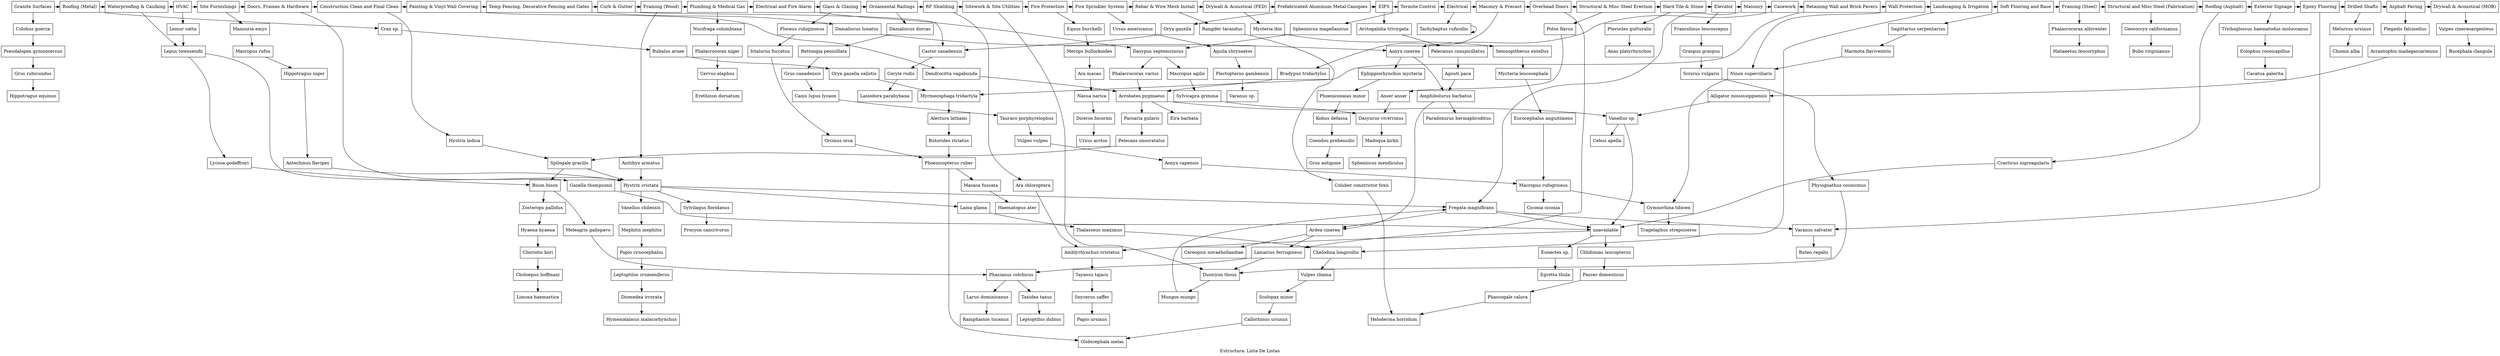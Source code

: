 digraph G {
label="Estructura: Lista De Listas";
node [shape=box];
"Granite Surfaces"[label="Granite Surfaces"];
"Colobus guerza"[label="Colobus guerza"];
"Pseudalopex gymnocercus"[label="Pseudalopex gymnocercus"];
"Grus rubicundus"[label="Grus rubicundus"];
"Hippotragus equinus"[label="Hippotragus equinus"];
"Roofing (Metal)"[label="Roofing (Metal)"];
"Crax sp."[label="Crax sp."];
"Bubalus arnee"[label="Bubalus arnee"];
"Oryx gazella callotis"[label="Oryx gazella callotis"];
"Myrmecophaga tridactyla"[label="Myrmecophaga tridactyla"];
"Alectura lathami"[label="Alectura lathami"];
"Butorides striatus"[label="Butorides striatus"];
"Phoenicopterus ruber"[label="Phoenicopterus ruber"];
"Globicephala melas"[label="Globicephala melas"];
"Waterproofing & Caulking"[label="Waterproofing & Caulking"];
"Lepus townsendii"[label="Lepus townsendii"];
"Lycosa godeffroyi"[label="Lycosa godeffroyi"];
"Bison bison"[label="Bison bison"];
"Meleagris gallopavo"[label="Meleagris gallopavo"];
"Phasianus colchicus"[label="Phasianus colchicus"];
"Larus dominicanus"[label="Larus dominicanus"];
"Ramphastos tucanus"[label="Ramphastos tucanus"];
"HVAC"[label="HVAC"];
"Lemur catta"[label="Lemur catta"];
"Lepus townsendii"[label="Lepus townsendii"];
"Gazella thompsonii"[label="Gazella thompsonii"];
"unavailable"[label="unavailable"];
"Chlidonias leucopterus"[label="Chlidonias leucopterus"];
"Passer domesticus"[label="Passer domesticus"];
"Phascogale calura"[label="Phascogale calura"];
"Heloderma horridum"[label="Heloderma horridum"];
"Site Furnishings"[label="Site Furnishings"];
"Manouria emys"[label="Manouria emys"];
"Macropus rufus"[label="Macropus rufus"];
"Hippotragus niger"[label="Hippotragus niger"];
"Antechinus flavipes"[label="Antechinus flavipes"];
"Hystrix cristata"[label="Hystrix cristata"];
"Fregata magnificans"[label="Fregata magnificans"];
"Varanus salvator"[label="Varanus salvator"];
"Buteo regalis"[label="Buteo regalis"];
"Doors, Frames & Hardware"[label="Doors, Frames & Hardware"];
"Hystrix cristata"[label="Hystrix cristata"];
"Vanellus chilensis"[label="Vanellus chilensis"];
"Mephitis mephitis"[label="Mephitis mephitis"];
"Papio cynocephalus"[label="Papio cynocephalus"];
"Leptoptilos crumeniferus"[label="Leptoptilos crumeniferus"];
"Diomedea irrorata"[label="Diomedea irrorata"];
"Hymenolaimus malacorhynchus"[label="Hymenolaimus malacorhynchus"];
"Construction Clean and Final Clean"[label="Construction Clean and Final Clean"];
"Hystrix indica"[label="Hystrix indica"];
"Spilogale gracilis"[label="Spilogale gracilis"];
"Bison bison"[label="Bison bison"];
"Zosterops pallidus"[label="Zosterops pallidus"];
"Hyaena hyaena"[label="Hyaena hyaena"];
"Choriotis kori"[label="Choriotis kori"];
"Choloepus hoffmani"[label="Choloepus hoffmani"];
"Limosa haemastica"[label="Limosa haemastica"];
"Painting & Vinyl Wall Covering"[label="Painting & Vinyl Wall Covering"];
"Dendrocitta vagabunda"[label="Dendrocitta vagabunda"];
"Acrobates pygmaeus"[label="Acrobates pygmaeus"];
"Eira barbata"[label="Eira barbata"];
"Temp Fencing, Decorative Fencing and Gates"[label="Temp Fencing, Decorative Fencing and Gates"];
"Damaliscus lunatus"[label="Damaliscus lunatus"];
"Aonyx cinerea"[label="Aonyx cinerea"];
"Ephippiorhynchus mycteria"[label="Ephippiorhynchus mycteria"];
"Phoeniconaias minor"[label="Phoeniconaias minor"];
"Kobus defassa"[label="Kobus defassa"];
"Coendou prehensilis"[label="Coendou prehensilis"];
"Grus antigone"[label="Grus antigone"];
"Curb & Gutter"[label="Curb & Gutter"];
"Castor canadensis"[label="Castor canadensis"];
"Framing (Wood)"[label="Framing (Wood)"];
"Anitibyx armatus"[label="Anitibyx armatus"];
"Hystrix cristata"[label="Hystrix cristata"];
"Lama glama"[label="Lama glama"];
"Thalasseus maximus"[label="Thalasseus maximus"];
"Chelodina longicollis"[label="Chelodina longicollis"];
"Vulpes chama"[label="Vulpes chama"];
"Scolopax minor"[label="Scolopax minor"];
"Callorhinus ursinus"[label="Callorhinus ursinus"];
"Globicephala melas"[label="Globicephala melas"];
"Plumbing & Medical Gas"[label="Plumbing & Medical Gas"];
"Nucifraga columbiana"[label="Nucifraga columbiana"];
"Phalacrocorax niger"[label="Phalacrocorax niger"];
"Cervus elaphus"[label="Cervus elaphus"];
"Erethizon dorsatum"[label="Erethizon dorsatum"];
"Electrical and Fire Alarm"[label="Electrical and Fire Alarm"];
"Dasypus septemcincus"[label="Dasypus septemcincus"];
"Macropus agilis"[label="Macropus agilis"];
"Sylvicapra grimma"[label="Sylvicapra grimma"];
"Dasyurus viverrinus"[label="Dasyurus viverrinus"];
"Madoqua kirkii"[label="Madoqua kirkii"];
"Spheniscus mendiculus"[label="Spheniscus mendiculus"];
"Glass & Glazing"[label="Glass & Glazing"];
"Ploceus rubiginosus"[label="Ploceus rubiginosus"];
"Ictalurus furcatus"[label="Ictalurus furcatus"];
"Orcinus orca"[label="Orcinus orca"];
"Phoenicopterus ruber"[label="Phoenicopterus ruber"];
"Macaca fuscata"[label="Macaca fuscata"];
"Haematopus ater"[label="Haematopus ater"];
"Ornamental Railings"[label="Ornamental Railings"];
"Damaliscus dorcas"[label="Damaliscus dorcas"];
"Bettongia penicillata"[label="Bettongia penicillata"];
"Grus canadensis"[label="Grus canadensis"];
"Canis lupus lycaon"[label="Canis lupus lycaon"];
"Tauraco porphyrelophus"[label="Tauraco porphyrelophus"];
"Vulpes vulpes"[label="Vulpes vulpes"];
"Aonyx capensis"[label="Aonyx capensis"];
"Macropus rufogriseus"[label="Macropus rufogriseus"];
"Ciconia ciconia"[label="Ciconia ciconia"];
"RF Shielding"[label="RF Shielding"];
"Ara chloroptera"[label="Ara chloroptera"];
"Amblyrhynchus cristatus"[label="Amblyrhynchus cristatus"];
"Sitework & Site Utilities"[label="Sitework & Site Utilities"];
"Dusicyon thous"[label="Dusicyon thous"];
"Mungos mungo"[label="Mungos mungo"];
"Fregata magnificans"[label="Fregata magnificans"];
"unavailable"[label="unavailable"];
"Amblyrhynchus cristatus"[label="Amblyrhynchus cristatus"];
"Tayassu tajacu"[label="Tayassu tajacu"];
"Snycerus caffer"[label="Snycerus caffer"];
"Papio ursinus"[label="Papio ursinus"];
"Fire Protection"[label="Fire Protection"];
"Equus burchelli"[label="Equus burchelli"];
"Merops bullockoides"[label="Merops bullockoides"];
"Ara macao"[label="Ara macao"];
"Nasua narica"[label="Nasua narica"];
"Diceros bicornis"[label="Diceros bicornis"];
"Ursus arctos"[label="Ursus arctos"];
"Fire Sprinkler System"[label="Fire Sprinkler System"];
"Ursus americanus"[label="Ursus americanus"];
"Aquila chrysaetos"[label="Aquila chrysaetos"];
"Plectopterus gambensis"[label="Plectopterus gambensis"];
"Varanus sp."[label="Varanus sp."];
"Rebar & Wire Mesh Install"[label="Rebar & Wire Mesh Install"];
"Rangifer tarandus"[label="Rangifer tarandus"];
"Coluber constrictor foxii"[label="Coluber constrictor foxii"];
"Heloderma horridum"[label="Heloderma horridum"];
"Drywall & Acoustical (FED)"[label="Drywall & Acoustical (FED)"];
"Mycteria ibis"[label="Mycteria ibis"];
"Semnopithecus entellus"[label="Semnopithecus entellus"];
"Mycteria leucocephala"[label="Mycteria leucocephala"];
"Eurocephalus anguitimens"[label="Eurocephalus anguitimens"];
"Macropus rufogriseus"[label="Macropus rufogriseus"];
"Gymnorhina tibicen"[label="Gymnorhina tibicen"];
"Tragelaphus strepsiceros"[label="Tragelaphus strepsiceros"];
"Prefabricated Aluminum Metal Canopies"[label="Prefabricated Aluminum Metal Canopies"];
"Oryx gazella"[label="Oryx gazella"];
"Castor canadensis"[label="Castor canadensis"];
"Ceryle rudis"[label="Ceryle rudis"];
"Lasiodora parahybana"[label="Lasiodora parahybana"];
"EIFS"[label="EIFS"];
"Arctogalidia trivirgata"[label="Arctogalidia trivirgata"];
"Pelecanus conspicillatus"[label="Pelecanus conspicillatus"];
"Agouti paca"[label="Agouti paca"];
"Amphibolurus barbatus"[label="Amphibolurus barbatus"];
"Paradoxurus hermaphroditus"[label="Paradoxurus hermaphroditus"];
"Termite Control"[label="Termite Control"];
"Spheniscus magellanicus"[label="Spheniscus magellanicus"];
"Dasypus septemcincus"[label="Dasypus septemcincus"];
"Phalacrocorax varius"[label="Phalacrocorax varius"];
"Acrobates pygmaeus"[label="Acrobates pygmaeus"];
"Paroaria gularis"[label="Paroaria gularis"];
"Pelecans onocratalus"[label="Pelecans onocratalus"];
"Spilogale gracilis"[label="Spilogale gracilis"];
"Hystrix cristata"[label="Hystrix cristata"];
"Sylvilagus floridanus"[label="Sylvilagus floridanus"];
"Procyon cancrivorus"[label="Procyon cancrivorus"];
"Electrical"[label="Electrical"];
"Tachybaptus ruficollis"[label="Tachybaptus ruficollis"];
"Tachybaptus ruficollis"[label="Tachybaptus ruficollis"];
"Masonry & Precast"[label="Masonry & Precast"];
"Bradypus tridactylus"[label="Bradypus tridactylus"];
"Acrobates pygmaeus"[label="Acrobates pygmaeus"];
"Vanellus sp."[label="Vanellus sp."];
"unavailable"[label="unavailable"];
"Eunectes sp."[label="Eunectes sp."];
"Egretta thula"[label="Egretta thula"];
"Overhead Doors"[label="Overhead Doors"];
"Laniarius ferrugineus"[label="Laniarius ferrugineus"];
"Phasianus colchicus"[label="Phasianus colchicus"];
"Taxidea taxus"[label="Taxidea taxus"];
"Leptoptilus dubius"[label="Leptoptilus dubius"];
"Structural & Misc Steel Erection"[label="Structural & Misc Steel Erection"];
"Potos flavus"[label="Potos flavus"];
"Anser anser"[label="Anser anser"];
"Dasyurus viverrinus"[label="Dasyurus viverrinus"];
"Hard Tile & Stone"[label="Hard Tile & Stone"];
"Pterocles gutturalis"[label="Pterocles gutturalis"];
"Anas platyrhynchos"[label="Anas platyrhynchos"];
"Elevator"[label="Elevator"];
"Francolinus leucoscepus"[label="Francolinus leucoscepus"];
"Graspus graspus"[label="Graspus graspus"];
"Sciurus vulgaris"[label="Sciurus vulgaris"];
"Physignathus cocincinus"[label="Physignathus cocincinus"];
"Dusicyon thous"[label="Dusicyon thous"];
"Masonry"[label="Masonry"];
"Fregata magnificans"[label="Fregata magnificans"];
"Ardea cinerea"[label="Ardea cinerea"];
"Cereopsis novaehollandiae"[label="Cereopsis novaehollandiae"];
"Casework"[label="Casework"];
"Aonyx cinerea"[label="Aonyx cinerea"];
"Amphibolurus barbatus"[label="Amphibolurus barbatus"];
"Ardea cinerea"[label="Ardea cinerea"];
"Laniarius ferrugineus"[label="Laniarius ferrugineus"];
"Dusicyon thous"[label="Dusicyon thous"];
"Retaining Wall and Brick Pavers"[label="Retaining Wall and Brick Pavers"];
"Myrmecophaga tridactyla"[label="Myrmecophaga tridactyla"];
"Wall Protection"[label="Wall Protection"];
"Ninox superciliaris"[label="Ninox superciliaris"];
"Gymnorhina tibicen"[label="Gymnorhina tibicen"];
"Landscaping & Irrigation"[label="Landscaping & Irrigation"];
"Chelodina longicollis"[label="Chelodina longicollis"];
"Soft Flooring and Base"[label="Soft Flooring and Base"];
"Sagittarius serpentarius"[label="Sagittarius serpentarius"];
"Marmota flaviventris"[label="Marmota flaviventris"];
"Ninox superciliaris"[label="Ninox superciliaris"];
"Framing (Steel)"[label="Framing (Steel)"];
"Phalacrocorax albiventer"[label="Phalacrocorax albiventer"];
"Haliaeetus leucoryphus"[label="Haliaeetus leucoryphus"];
"Structural and Misc Steel (Fabrication)"[label="Structural and Misc Steel (Fabrication)"];
"Geococcyx californianus"[label="Geococcyx californianus"];
"Bubo virginianus"[label="Bubo virginianus"];
"Roofing (Asphalt)"[label="Roofing (Asphalt)"];
"Cracticus nigroagularis"[label="Cracticus nigroagularis"];
"unavailable"[label="unavailable"];
"Exterior Signage"[label="Exterior Signage"];
"Trichoglossus haematodus moluccanus"[label="Trichoglossus haematodus moluccanus"];
"Eolophus roseicapillus"[label="Eolophus roseicapillus"];
"Cacatua galerita"[label="Cacatua galerita"];
"Epoxy Flooring"[label="Epoxy Flooring"];
"Varanus salvator"[label="Varanus salvator"];
"Drilled Shafts"[label="Drilled Shafts"];
"Melursus ursinus"[label="Melursus ursinus"];
"Chionis alba"[label="Chionis alba"];
"Asphalt Paving"[label="Asphalt Paving"];
"Plegadis falcinellus"[label="Plegadis falcinellus"];
"Acrantophis madagascariensis"[label="Acrantophis madagascariensis"];
"Alligator mississippiensis"[label="Alligator mississippiensis"];
"Vanellus sp."[label="Vanellus sp."];
"Cebus apella"[label="Cebus apella"];
"Drywall & Acoustical (MOB)"[label="Drywall & Acoustical (MOB)"];
"Vulpes cinereoargenteus"[label="Vulpes cinereoargenteus"];
"Bucephala clangula"[label="Bucephala clangula"];
{rank=same;
"Granite Surfaces"->"Roofing (Metal)"->"Waterproofing & Caulking"->"HVAC"->"Site Furnishings"->"Doors, Frames & Hardware"->"Construction Clean and Final Clean"->"Painting & Vinyl Wall Covering"->"Temp Fencing, Decorative Fencing and Gates"->"Curb & Gutter"->"Framing (Wood)"->"Plumbing & Medical Gas"->"Electrical and Fire Alarm"->"Glass & Glazing"->"Ornamental Railings"->"RF Shielding"->"Sitework & Site Utilities"->"Fire Protection"->"Fire Sprinkler System"->"Rebar & Wire Mesh Install"->"Drywall & Acoustical (FED)"->"Prefabricated Aluminum Metal Canopies"->"EIFS"->"Termite Control"->"Electrical"->"Masonry & Precast"->"Overhead Doors"->"Structural & Misc Steel Erection"->"Hard Tile & Stone"->"Elevator"->"Masonry"->"Casework"->"Retaining Wall and Brick Pavers"->"Wall Protection"->"Landscaping & Irrigation"->"Soft Flooring and Base"->"Framing (Steel)"->"Structural and Misc Steel (Fabrication)"->"Roofing (Asphalt)"->"Exterior Signage"->"Epoxy Flooring"->"Drilled Shafts"->"Asphalt Paving"->"Drywall & Acoustical (MOB)"}
{rank=none;
"Granite Surfaces"->"Colobus guerza"->"Pseudalopex gymnocercus"->"Grus rubicundus"->"Hippotragus equinus"}
{rank=none;
"Roofing (Metal)"->"Crax sp."->"Bubalus arnee"->"Oryx gazella callotis"->"Myrmecophaga tridactyla"->"Alectura lathami"->"Butorides striatus"->"Phoenicopterus ruber"->"Globicephala melas"}
{rank=none;
"Waterproofing & Caulking"->"Lepus townsendii"->"Lycosa godeffroyi"->"Bison bison"->"Meleagris gallopavo"->"Phasianus colchicus"->"Larus dominicanus"->"Ramphastos tucanus"}
{rank=none;
"HVAC"->"Lemur catta"->"Lepus townsendii"->"Gazella thompsonii"->"unavailable"->"Chlidonias leucopterus"->"Passer domesticus"->"Phascogale calura"->"Heloderma horridum"}
{rank=none;
"Site Furnishings"->"Manouria emys"->"Macropus rufus"->"Hippotragus niger"->"Antechinus flavipes"->"Hystrix cristata"->"Fregata magnificans"->"Varanus salvator"->"Buteo regalis"}
{rank=none;
"Doors, Frames & Hardware"->"Hystrix cristata"->"Vanellus chilensis"->"Mephitis mephitis"->"Papio cynocephalus"->"Leptoptilos crumeniferus"->"Diomedea irrorata"->"Hymenolaimus malacorhynchus"}
{rank=none;
"Construction Clean and Final Clean"->"Hystrix indica"->"Spilogale gracilis"->"Bison bison"->"Zosterops pallidus"->"Hyaena hyaena"->"Choriotis kori"->"Choloepus hoffmani"->"Limosa haemastica"}
{rank=none;
"Painting & Vinyl Wall Covering"->"Dendrocitta vagabunda"->"Acrobates pygmaeus"->"Eira barbata"}
{rank=none;
"Temp Fencing, Decorative Fencing and Gates"->"Damaliscus lunatus"->"Aonyx cinerea"->"Ephippiorhynchus mycteria"->"Phoeniconaias minor"->"Kobus defassa"->"Coendou prehensilis"->"Grus antigone"}
{rank=none;
"Curb & Gutter"->"Castor canadensis"}
{rank=none;
"Framing (Wood)"->"Anitibyx armatus"->"Hystrix cristata"->"Lama glama"->"Thalasseus maximus"->"Chelodina longicollis"->"Vulpes chama"->"Scolopax minor"->"Callorhinus ursinus"->"Globicephala melas"}
{rank=none;
"Plumbing & Medical Gas"->"Nucifraga columbiana"->"Phalacrocorax niger"->"Cervus elaphus"->"Erethizon dorsatum"}
{rank=none;
"Electrical and Fire Alarm"->"Dasypus septemcincus"->"Macropus agilis"->"Sylvicapra grimma"->"Dasyurus viverrinus"->"Madoqua kirkii"->"Spheniscus mendiculus"}
{rank=none;
"Glass & Glazing"->"Ploceus rubiginosus"->"Ictalurus furcatus"->"Orcinus orca"->"Phoenicopterus ruber"->"Macaca fuscata"->"Haematopus ater"}
{rank=none;
"Ornamental Railings"->"Damaliscus dorcas"->"Bettongia penicillata"->"Grus canadensis"->"Canis lupus lycaon"->"Tauraco porphyrelophus"->"Vulpes vulpes"->"Aonyx capensis"->"Macropus rufogriseus"->"Ciconia ciconia"}
{rank=none;
"RF Shielding"->"Ara chloroptera"->"Amblyrhynchus cristatus"}
{rank=none;
"Sitework & Site Utilities"->"Dusicyon thous"->"Mungos mungo"->"Fregata magnificans"->"unavailable"->"Amblyrhynchus cristatus"->"Tayassu tajacu"->"Snycerus caffer"->"Papio ursinus"}
{rank=none;
"Fire Protection"->"Equus burchelli"->"Merops bullockoides"->"Ara macao"->"Nasua narica"->"Diceros bicornis"->"Ursus arctos"}
{rank=none;
"Fire Sprinkler System"->"Ursus americanus"->"Aquila chrysaetos"->"Plectopterus gambensis"->"Varanus sp."}
{rank=none;
"Rebar & Wire Mesh Install"->"Rangifer tarandus"->"Coluber constrictor foxii"->"Heloderma horridum"}
{rank=none;
"Drywall & Acoustical (FED)"->"Mycteria ibis"->"Semnopithecus entellus"->"Mycteria leucocephala"->"Eurocephalus anguitimens"->"Macropus rufogriseus"->"Gymnorhina tibicen"->"Tragelaphus strepsiceros"}
{rank=none;
"Prefabricated Aluminum Metal Canopies"->"Oryx gazella"->"Castor canadensis"->"Ceryle rudis"->"Lasiodora parahybana"}
{rank=none;
"EIFS"->"Arctogalidia trivirgata"->"Pelecanus conspicillatus"->"Agouti paca"->"Amphibolurus barbatus"->"Paradoxurus hermaphroditus"}
{rank=none;
"Termite Control"->"Spheniscus magellanicus"->"Dasypus septemcincus"->"Phalacrocorax varius"->"Acrobates pygmaeus"->"Paroaria gularis"->"Pelecans onocratalus"->"Spilogale gracilis"->"Hystrix cristata"->"Sylvilagus floridanus"->"Procyon cancrivorus"}
{rank=none;
"Electrical"->"Tachybaptus ruficollis"->"Tachybaptus ruficollis"}
{rank=none;
"Masonry & Precast"->"Bradypus tridactylus"->"Acrobates pygmaeus"->"Vanellus sp."->"unavailable"->"Eunectes sp."->"Egretta thula"}
{rank=none;
"Overhead Doors"->"Laniarius ferrugineus"->"Phasianus colchicus"->"Taxidea taxus"->"Leptoptilus dubius"}
{rank=none;
"Structural & Misc Steel Erection"->"Potos flavus"->"Anser anser"->"Dasyurus viverrinus"}
{rank=none;
"Hard Tile & Stone"->"Pterocles gutturalis"->"Anas platyrhynchos"}
{rank=none;
"Elevator"->"Francolinus leucoscepus"->"Graspus graspus"->"Sciurus vulgaris"->"Physignathus cocincinus"->"Dusicyon thous"}
{rank=none;
"Masonry"->"Fregata magnificans"->"Ardea cinerea"->"Cereopsis novaehollandiae"}
{rank=none;
"Casework"->"Aonyx cinerea"->"Amphibolurus barbatus"->"Ardea cinerea"->"Laniarius ferrugineus"->"Dusicyon thous"}
{rank=none;
"Retaining Wall and Brick Pavers"->"Myrmecophaga tridactyla"}
{rank=none;
"Wall Protection"->"Ninox superciliaris"->"Gymnorhina tibicen"}
{rank=none;
"Landscaping & Irrigation"->"Chelodina longicollis"}
{rank=none;
"Soft Flooring and Base"->"Sagittarius serpentarius"->"Marmota flaviventris"->"Ninox superciliaris"}
{rank=none;
"Framing (Steel)"->"Phalacrocorax albiventer"->"Haliaeetus leucoryphus"}
{rank=none;
"Structural and Misc Steel (Fabrication)"->"Geococcyx californianus"->"Bubo virginianus"}
{rank=none;
"Roofing (Asphalt)"->"Cracticus nigroagularis"->"unavailable"}
{rank=none;
"Exterior Signage"->"Trichoglossus haematodus moluccanus"->"Eolophus roseicapillus"->"Cacatua galerita"}
{rank=none;
"Epoxy Flooring"->"Varanus salvator"}
{rank=none;
"Drilled Shafts"->"Melursus ursinus"->"Chionis alba"}
{rank=none;
"Asphalt Paving"->"Plegadis falcinellus"->"Acrantophis madagascariensis"->"Alligator mississippiensis"->"Vanellus sp."->"Cebus apella"}
{rank=none;
"Drywall & Acoustical (MOB)"->"Vulpes cinereoargenteus"->"Bucephala clangula"}
}
